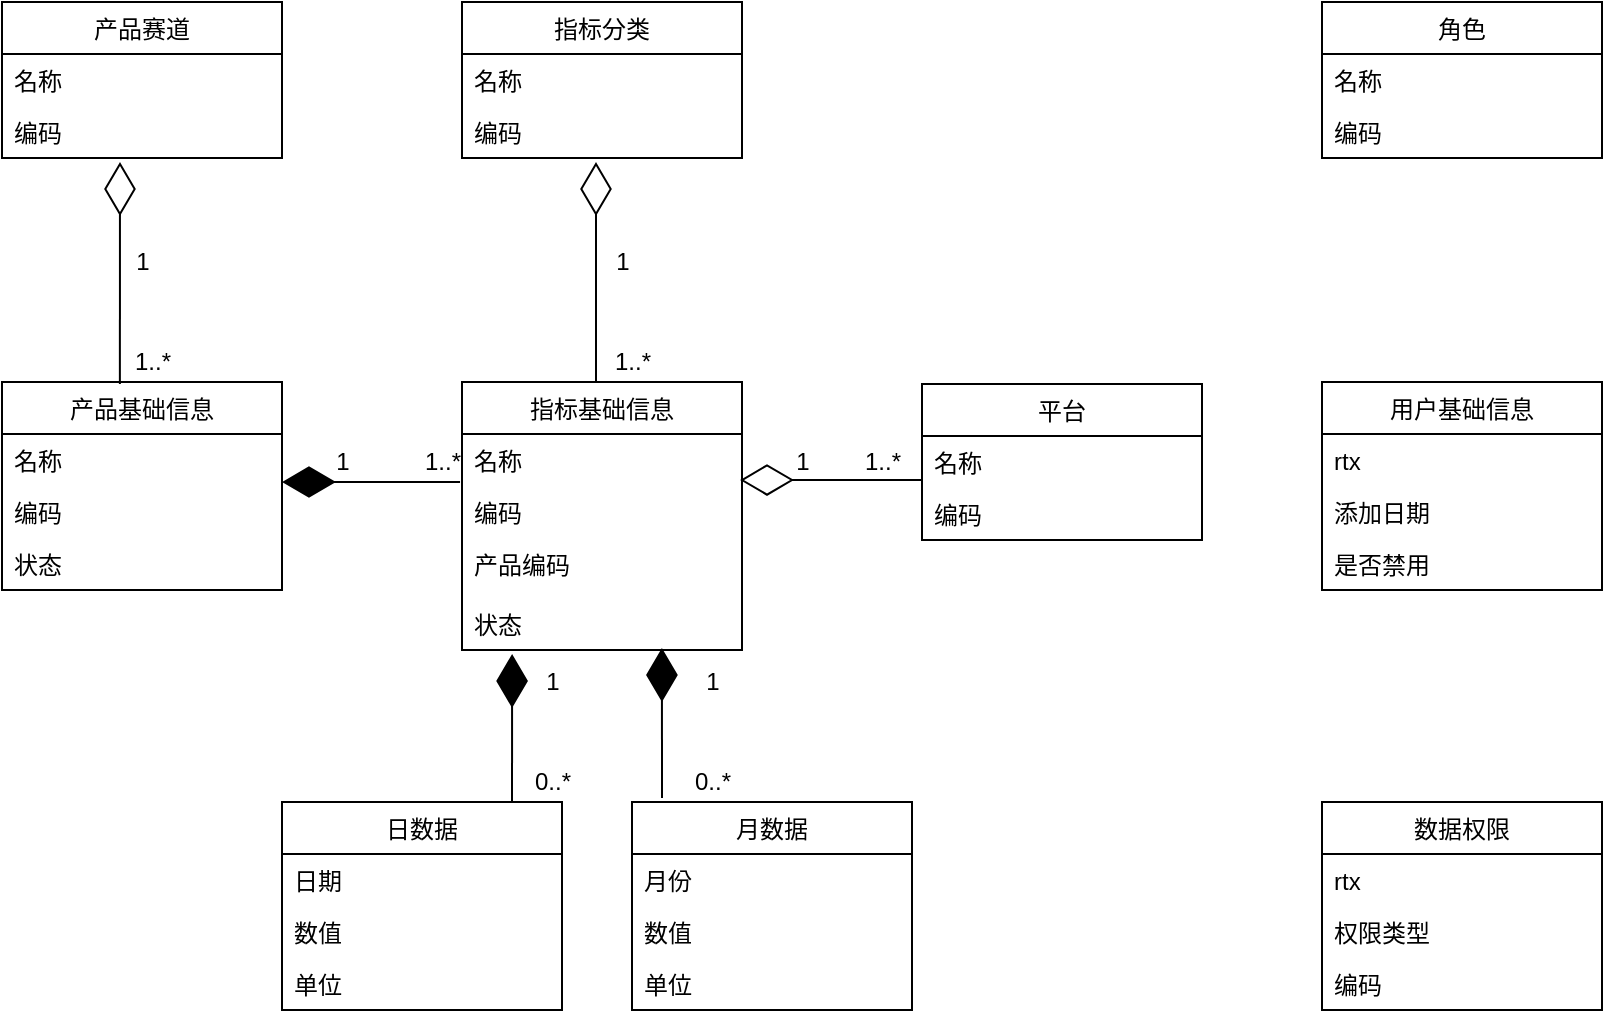 <mxfile version="14.9.9" type="github">
  <diagram id="4ZJ0vDUUfTBXr_d-hYEK" name="Page-1">
    <mxGraphModel dx="1298" dy="748" grid="1" gridSize="10" guides="1" tooltips="1" connect="1" arrows="1" fold="1" page="1" pageScale="1" pageWidth="827" pageHeight="1169" math="0" shadow="0">
      <root>
        <mxCell id="0" />
        <mxCell id="1" parent="0" />
        <mxCell id="1pAz7i3gaedMpaVAOuG8-1" value="指标基础信息" style="swimlane;fontStyle=0;childLayout=stackLayout;horizontal=1;startSize=26;fillColor=none;horizontalStack=0;resizeParent=1;resizeParentMax=0;resizeLast=0;collapsible=1;marginBottom=0;" vertex="1" parent="1">
          <mxGeometry x="330" y="390" width="140" height="134" as="geometry">
            <mxRectangle x="330" y="390" width="100" height="26" as="alternateBounds" />
          </mxGeometry>
        </mxCell>
        <mxCell id="1pAz7i3gaedMpaVAOuG8-2" value="名称" style="text;strokeColor=none;fillColor=none;align=left;verticalAlign=top;spacingLeft=4;spacingRight=4;overflow=hidden;rotatable=0;points=[[0,0.5],[1,0.5]];portConstraint=eastwest;" vertex="1" parent="1pAz7i3gaedMpaVAOuG8-1">
          <mxGeometry y="26" width="140" height="26" as="geometry" />
        </mxCell>
        <mxCell id="1pAz7i3gaedMpaVAOuG8-3" value="编码" style="text;strokeColor=none;fillColor=none;align=left;verticalAlign=top;spacingLeft=4;spacingRight=4;overflow=hidden;rotatable=0;points=[[0,0.5],[1,0.5]];portConstraint=eastwest;" vertex="1" parent="1pAz7i3gaedMpaVAOuG8-1">
          <mxGeometry y="52" width="140" height="26" as="geometry" />
        </mxCell>
        <mxCell id="1pAz7i3gaedMpaVAOuG8-4" value="产品编码" style="text;strokeColor=none;align=left;verticalAlign=top;spacingLeft=4;spacingRight=4;overflow=hidden;rotatable=0;points=[[0,0.5],[1,0.5]];portConstraint=eastwest;" vertex="1" parent="1pAz7i3gaedMpaVAOuG8-1">
          <mxGeometry y="78" width="140" height="30" as="geometry" />
        </mxCell>
        <mxCell id="1pAz7i3gaedMpaVAOuG8-85" value="状态" style="text;strokeColor=none;fillColor=none;align=left;verticalAlign=top;spacingLeft=4;spacingRight=4;overflow=hidden;rotatable=0;points=[[0,0.5],[1,0.5]];portConstraint=eastwest;" vertex="1" parent="1pAz7i3gaedMpaVAOuG8-1">
          <mxGeometry y="108" width="140" height="26" as="geometry" />
        </mxCell>
        <mxCell id="1pAz7i3gaedMpaVAOuG8-9" value="指标分类" style="swimlane;fontStyle=0;childLayout=stackLayout;horizontal=1;startSize=26;fillColor=none;horizontalStack=0;resizeParent=1;resizeParentMax=0;resizeLast=0;collapsible=1;marginBottom=0;" vertex="1" parent="1">
          <mxGeometry x="330" y="200" width="140" height="78" as="geometry" />
        </mxCell>
        <mxCell id="1pAz7i3gaedMpaVAOuG8-10" value="名称" style="text;strokeColor=none;fillColor=none;align=left;verticalAlign=top;spacingLeft=4;spacingRight=4;overflow=hidden;rotatable=0;points=[[0,0.5],[1,0.5]];portConstraint=eastwest;" vertex="1" parent="1pAz7i3gaedMpaVAOuG8-9">
          <mxGeometry y="26" width="140" height="26" as="geometry" />
        </mxCell>
        <mxCell id="1pAz7i3gaedMpaVAOuG8-11" value="编码" style="text;strokeColor=none;fillColor=none;align=left;verticalAlign=top;spacingLeft=4;spacingRight=4;overflow=hidden;rotatable=0;points=[[0,0.5],[1,0.5]];portConstraint=eastwest;" vertex="1" parent="1pAz7i3gaedMpaVAOuG8-9">
          <mxGeometry y="52" width="140" height="26" as="geometry" />
        </mxCell>
        <mxCell id="1pAz7i3gaedMpaVAOuG8-13" value="产品基础信息" style="swimlane;fontStyle=0;childLayout=stackLayout;horizontal=1;startSize=26;fillColor=none;horizontalStack=0;resizeParent=1;resizeParentMax=0;resizeLast=0;collapsible=1;marginBottom=0;" vertex="1" parent="1">
          <mxGeometry x="100" y="390" width="140" height="104" as="geometry" />
        </mxCell>
        <mxCell id="1pAz7i3gaedMpaVAOuG8-14" value="名称" style="text;strokeColor=none;fillColor=none;align=left;verticalAlign=top;spacingLeft=4;spacingRight=4;overflow=hidden;rotatable=0;points=[[0,0.5],[1,0.5]];portConstraint=eastwest;" vertex="1" parent="1pAz7i3gaedMpaVAOuG8-13">
          <mxGeometry y="26" width="140" height="26" as="geometry" />
        </mxCell>
        <mxCell id="1pAz7i3gaedMpaVAOuG8-15" value="编码" style="text;strokeColor=none;fillColor=none;align=left;verticalAlign=top;spacingLeft=4;spacingRight=4;overflow=hidden;rotatable=0;points=[[0,0.5],[1,0.5]];portConstraint=eastwest;" vertex="1" parent="1pAz7i3gaedMpaVAOuG8-13">
          <mxGeometry y="52" width="140" height="26" as="geometry" />
        </mxCell>
        <mxCell id="1pAz7i3gaedMpaVAOuG8-16" value="状态" style="text;strokeColor=none;fillColor=none;align=left;verticalAlign=top;spacingLeft=4;spacingRight=4;overflow=hidden;rotatable=0;points=[[0,0.5],[1,0.5]];portConstraint=eastwest;" vertex="1" parent="1pAz7i3gaedMpaVAOuG8-13">
          <mxGeometry y="78" width="140" height="26" as="geometry" />
        </mxCell>
        <mxCell id="1pAz7i3gaedMpaVAOuG8-17" value="产品赛道" style="swimlane;fontStyle=0;childLayout=stackLayout;horizontal=1;startSize=26;fillColor=none;horizontalStack=0;resizeParent=1;resizeParentMax=0;resizeLast=0;collapsible=1;marginBottom=0;" vertex="1" parent="1">
          <mxGeometry x="100" y="200" width="140" height="78" as="geometry" />
        </mxCell>
        <mxCell id="1pAz7i3gaedMpaVAOuG8-18" value="名称" style="text;strokeColor=none;fillColor=none;align=left;verticalAlign=top;spacingLeft=4;spacingRight=4;overflow=hidden;rotatable=0;points=[[0,0.5],[1,0.5]];portConstraint=eastwest;" vertex="1" parent="1pAz7i3gaedMpaVAOuG8-17">
          <mxGeometry y="26" width="140" height="26" as="geometry" />
        </mxCell>
        <mxCell id="1pAz7i3gaedMpaVAOuG8-19" value="编码" style="text;strokeColor=none;fillColor=none;align=left;verticalAlign=top;spacingLeft=4;spacingRight=4;overflow=hidden;rotatable=0;points=[[0,0.5],[1,0.5]];portConstraint=eastwest;" vertex="1" parent="1pAz7i3gaedMpaVAOuG8-17">
          <mxGeometry y="52" width="140" height="26" as="geometry" />
        </mxCell>
        <mxCell id="1pAz7i3gaedMpaVAOuG8-21" value="" style="endArrow=diamondThin;endFill=0;endSize=24;html=1;" edge="1" parent="1">
          <mxGeometry width="160" relative="1" as="geometry">
            <mxPoint x="397" y="390" as="sourcePoint" />
            <mxPoint x="397" y="280" as="targetPoint" />
          </mxGeometry>
        </mxCell>
        <mxCell id="1pAz7i3gaedMpaVAOuG8-22" value="" style="endArrow=diamondThin;endFill=0;endSize=24;html=1;exitX=0.421;exitY=0.01;exitDx=0;exitDy=0;exitPerimeter=0;" edge="1" parent="1" source="1pAz7i3gaedMpaVAOuG8-13">
          <mxGeometry width="160" relative="1" as="geometry">
            <mxPoint x="188" y="390" as="sourcePoint" />
            <mxPoint x="159" y="280" as="targetPoint" />
          </mxGeometry>
        </mxCell>
        <mxCell id="1pAz7i3gaedMpaVAOuG8-23" value="用户基础信息" style="swimlane;fontStyle=0;childLayout=stackLayout;horizontal=1;startSize=26;fillColor=none;horizontalStack=0;resizeParent=1;resizeParentMax=0;resizeLast=0;collapsible=1;marginBottom=0;" vertex="1" parent="1">
          <mxGeometry x="760" y="390" width="140" height="104" as="geometry" />
        </mxCell>
        <mxCell id="1pAz7i3gaedMpaVAOuG8-24" value="rtx" style="text;strokeColor=none;fillColor=none;align=left;verticalAlign=top;spacingLeft=4;spacingRight=4;overflow=hidden;rotatable=0;points=[[0,0.5],[1,0.5]];portConstraint=eastwest;" vertex="1" parent="1pAz7i3gaedMpaVAOuG8-23">
          <mxGeometry y="26" width="140" height="26" as="geometry" />
        </mxCell>
        <mxCell id="1pAz7i3gaedMpaVAOuG8-25" value="添加日期" style="text;strokeColor=none;fillColor=none;align=left;verticalAlign=top;spacingLeft=4;spacingRight=4;overflow=hidden;rotatable=0;points=[[0,0.5],[1,0.5]];portConstraint=eastwest;" vertex="1" parent="1pAz7i3gaedMpaVAOuG8-23">
          <mxGeometry y="52" width="140" height="26" as="geometry" />
        </mxCell>
        <mxCell id="1pAz7i3gaedMpaVAOuG8-26" value="是否禁用" style="text;strokeColor=none;fillColor=none;align=left;verticalAlign=top;spacingLeft=4;spacingRight=4;overflow=hidden;rotatable=0;points=[[0,0.5],[1,0.5]];portConstraint=eastwest;" vertex="1" parent="1pAz7i3gaedMpaVAOuG8-23">
          <mxGeometry y="78" width="140" height="26" as="geometry" />
        </mxCell>
        <mxCell id="1pAz7i3gaedMpaVAOuG8-27" value="角色" style="swimlane;fontStyle=0;childLayout=stackLayout;horizontal=1;startSize=26;fillColor=none;horizontalStack=0;resizeParent=1;resizeParentMax=0;resizeLast=0;collapsible=1;marginBottom=0;" vertex="1" parent="1">
          <mxGeometry x="760" y="200" width="140" height="78" as="geometry" />
        </mxCell>
        <mxCell id="1pAz7i3gaedMpaVAOuG8-28" value="名称" style="text;strokeColor=none;fillColor=none;align=left;verticalAlign=top;spacingLeft=4;spacingRight=4;overflow=hidden;rotatable=0;points=[[0,0.5],[1,0.5]];portConstraint=eastwest;" vertex="1" parent="1pAz7i3gaedMpaVAOuG8-27">
          <mxGeometry y="26" width="140" height="26" as="geometry" />
        </mxCell>
        <mxCell id="1pAz7i3gaedMpaVAOuG8-29" value="编码" style="text;strokeColor=none;fillColor=none;align=left;verticalAlign=top;spacingLeft=4;spacingRight=4;overflow=hidden;rotatable=0;points=[[0,0.5],[1,0.5]];portConstraint=eastwest;" vertex="1" parent="1pAz7i3gaedMpaVAOuG8-27">
          <mxGeometry y="52" width="140" height="26" as="geometry" />
        </mxCell>
        <mxCell id="1pAz7i3gaedMpaVAOuG8-31" value="日数据" style="swimlane;fontStyle=0;childLayout=stackLayout;horizontal=1;startSize=26;fillColor=none;horizontalStack=0;resizeParent=1;resizeParentMax=0;resizeLast=0;collapsible=1;marginBottom=0;" vertex="1" parent="1">
          <mxGeometry x="240" y="600" width="140" height="104" as="geometry" />
        </mxCell>
        <mxCell id="1pAz7i3gaedMpaVAOuG8-32" value="日期" style="text;strokeColor=none;fillColor=none;align=left;verticalAlign=top;spacingLeft=4;spacingRight=4;overflow=hidden;rotatable=0;points=[[0,0.5],[1,0.5]];portConstraint=eastwest;" vertex="1" parent="1pAz7i3gaedMpaVAOuG8-31">
          <mxGeometry y="26" width="140" height="26" as="geometry" />
        </mxCell>
        <mxCell id="1pAz7i3gaedMpaVAOuG8-33" value="数值" style="text;strokeColor=none;fillColor=none;align=left;verticalAlign=top;spacingLeft=4;spacingRight=4;overflow=hidden;rotatable=0;points=[[0,0.5],[1,0.5]];portConstraint=eastwest;" vertex="1" parent="1pAz7i3gaedMpaVAOuG8-31">
          <mxGeometry y="52" width="140" height="26" as="geometry" />
        </mxCell>
        <mxCell id="1pAz7i3gaedMpaVAOuG8-34" value="单位" style="text;strokeColor=none;fillColor=none;align=left;verticalAlign=top;spacingLeft=4;spacingRight=4;overflow=hidden;rotatable=0;points=[[0,0.5],[1,0.5]];portConstraint=eastwest;" vertex="1" parent="1pAz7i3gaedMpaVAOuG8-31">
          <mxGeometry y="78" width="140" height="26" as="geometry" />
        </mxCell>
        <mxCell id="1pAz7i3gaedMpaVAOuG8-35" value="月数据" style="swimlane;fontStyle=0;childLayout=stackLayout;horizontal=1;startSize=26;fillColor=none;horizontalStack=0;resizeParent=1;resizeParentMax=0;resizeLast=0;collapsible=1;marginBottom=0;" vertex="1" parent="1">
          <mxGeometry x="415" y="600" width="140" height="104" as="geometry" />
        </mxCell>
        <mxCell id="1pAz7i3gaedMpaVAOuG8-36" value="月份" style="text;strokeColor=none;fillColor=none;align=left;verticalAlign=top;spacingLeft=4;spacingRight=4;overflow=hidden;rotatable=0;points=[[0,0.5],[1,0.5]];portConstraint=eastwest;" vertex="1" parent="1pAz7i3gaedMpaVAOuG8-35">
          <mxGeometry y="26" width="140" height="26" as="geometry" />
        </mxCell>
        <mxCell id="1pAz7i3gaedMpaVAOuG8-37" value="数值" style="text;strokeColor=none;fillColor=none;align=left;verticalAlign=top;spacingLeft=4;spacingRight=4;overflow=hidden;rotatable=0;points=[[0,0.5],[1,0.5]];portConstraint=eastwest;" vertex="1" parent="1pAz7i3gaedMpaVAOuG8-35">
          <mxGeometry y="52" width="140" height="26" as="geometry" />
        </mxCell>
        <mxCell id="1pAz7i3gaedMpaVAOuG8-38" value="单位" style="text;strokeColor=none;fillColor=none;align=left;verticalAlign=top;spacingLeft=4;spacingRight=4;overflow=hidden;rotatable=0;points=[[0,0.5],[1,0.5]];portConstraint=eastwest;" vertex="1" parent="1pAz7i3gaedMpaVAOuG8-35">
          <mxGeometry y="78" width="140" height="26" as="geometry" />
        </mxCell>
        <mxCell id="1pAz7i3gaedMpaVAOuG8-39" value="" style="endArrow=diamondThin;endFill=1;endSize=24;html=1;entryX=0.179;entryY=1.077;entryDx=0;entryDy=0;entryPerimeter=0;" edge="1" parent="1" target="1pAz7i3gaedMpaVAOuG8-85">
          <mxGeometry width="160" relative="1" as="geometry">
            <mxPoint x="355" y="600" as="sourcePoint" />
            <mxPoint x="360" y="550" as="targetPoint" />
          </mxGeometry>
        </mxCell>
        <mxCell id="1pAz7i3gaedMpaVAOuG8-40" value="" style="endArrow=diamondThin;endFill=1;endSize=24;html=1;entryX=0.714;entryY=0.962;entryDx=0;entryDy=0;entryPerimeter=0;" edge="1" parent="1" target="1pAz7i3gaedMpaVAOuG8-85">
          <mxGeometry width="160" relative="1" as="geometry">
            <mxPoint x="430" y="598" as="sourcePoint" />
            <mxPoint x="449" y="530" as="targetPoint" />
            <Array as="points" />
          </mxGeometry>
        </mxCell>
        <mxCell id="1pAz7i3gaedMpaVAOuG8-41" value="数据权限" style="swimlane;fontStyle=0;childLayout=stackLayout;horizontal=1;startSize=26;fillColor=none;horizontalStack=0;resizeParent=1;resizeParentMax=0;resizeLast=0;collapsible=1;marginBottom=0;" vertex="1" parent="1">
          <mxGeometry x="760" y="600" width="140" height="104" as="geometry" />
        </mxCell>
        <mxCell id="1pAz7i3gaedMpaVAOuG8-42" value="rtx" style="text;strokeColor=none;fillColor=none;align=left;verticalAlign=top;spacingLeft=4;spacingRight=4;overflow=hidden;rotatable=0;points=[[0,0.5],[1,0.5]];portConstraint=eastwest;" vertex="1" parent="1pAz7i3gaedMpaVAOuG8-41">
          <mxGeometry y="26" width="140" height="26" as="geometry" />
        </mxCell>
        <mxCell id="1pAz7i3gaedMpaVAOuG8-43" value="权限类型" style="text;strokeColor=none;fillColor=none;align=left;verticalAlign=top;spacingLeft=4;spacingRight=4;overflow=hidden;rotatable=0;points=[[0,0.5],[1,0.5]];portConstraint=eastwest;" vertex="1" parent="1pAz7i3gaedMpaVAOuG8-41">
          <mxGeometry y="52" width="140" height="26" as="geometry" />
        </mxCell>
        <mxCell id="1pAz7i3gaedMpaVAOuG8-44" value="编码" style="text;strokeColor=none;fillColor=none;align=left;verticalAlign=top;spacingLeft=4;spacingRight=4;overflow=hidden;rotatable=0;points=[[0,0.5],[1,0.5]];portConstraint=eastwest;" vertex="1" parent="1pAz7i3gaedMpaVAOuG8-41">
          <mxGeometry y="78" width="140" height="26" as="geometry" />
        </mxCell>
        <mxCell id="1pAz7i3gaedMpaVAOuG8-51" value="1" style="text;html=1;align=center;verticalAlign=middle;resizable=0;points=[];autosize=1;strokeColor=none;" vertex="1" parent="1">
          <mxGeometry x="160" y="320" width="20" height="20" as="geometry" />
        </mxCell>
        <mxCell id="1pAz7i3gaedMpaVAOuG8-52" value="1..*" style="text;html=1;align=center;verticalAlign=middle;resizable=0;points=[];autosize=1;strokeColor=none;" vertex="1" parent="1">
          <mxGeometry x="160" y="370" width="30" height="20" as="geometry" />
        </mxCell>
        <mxCell id="1pAz7i3gaedMpaVAOuG8-53" value="1" style="text;html=1;align=center;verticalAlign=middle;resizable=0;points=[];autosize=1;strokeColor=none;" vertex="1" parent="1">
          <mxGeometry x="400" y="320" width="20" height="20" as="geometry" />
        </mxCell>
        <mxCell id="1pAz7i3gaedMpaVAOuG8-54" value="1..*" style="text;html=1;align=center;verticalAlign=middle;resizable=0;points=[];autosize=1;strokeColor=none;" vertex="1" parent="1">
          <mxGeometry x="400" y="370" width="30" height="20" as="geometry" />
        </mxCell>
        <mxCell id="1pAz7i3gaedMpaVAOuG8-56" value="1" style="text;html=1;align=center;verticalAlign=middle;resizable=0;points=[];autosize=1;strokeColor=none;" vertex="1" parent="1">
          <mxGeometry x="365" y="530" width="20" height="20" as="geometry" />
        </mxCell>
        <mxCell id="1pAz7i3gaedMpaVAOuG8-57" value="0..*" style="text;html=1;align=center;verticalAlign=middle;resizable=0;points=[];autosize=1;strokeColor=none;" vertex="1" parent="1">
          <mxGeometry x="360" y="580" width="30" height="20" as="geometry" />
        </mxCell>
        <mxCell id="1pAz7i3gaedMpaVAOuG8-58" value="1" style="text;html=1;align=center;verticalAlign=middle;resizable=0;points=[];autosize=1;strokeColor=none;" vertex="1" parent="1">
          <mxGeometry x="445" y="530" width="20" height="20" as="geometry" />
        </mxCell>
        <mxCell id="1pAz7i3gaedMpaVAOuG8-59" value="0..*" style="text;html=1;align=center;verticalAlign=middle;resizable=0;points=[];autosize=1;strokeColor=none;" vertex="1" parent="1">
          <mxGeometry x="440" y="580" width="30" height="20" as="geometry" />
        </mxCell>
        <mxCell id="1pAz7i3gaedMpaVAOuG8-69" value="平台" style="swimlane;fontStyle=0;childLayout=stackLayout;horizontal=1;startSize=26;fillColor=none;horizontalStack=0;resizeParent=1;resizeParentMax=0;resizeLast=0;collapsible=1;marginBottom=0;" vertex="1" parent="1">
          <mxGeometry x="560" y="391" width="140" height="78" as="geometry" />
        </mxCell>
        <mxCell id="1pAz7i3gaedMpaVAOuG8-70" value="名称" style="text;strokeColor=none;fillColor=none;align=left;verticalAlign=top;spacingLeft=4;spacingRight=4;overflow=hidden;rotatable=0;points=[[0,0.5],[1,0.5]];portConstraint=eastwest;" vertex="1" parent="1pAz7i3gaedMpaVAOuG8-69">
          <mxGeometry y="26" width="140" height="26" as="geometry" />
        </mxCell>
        <mxCell id="1pAz7i3gaedMpaVAOuG8-71" value="编码" style="text;strokeColor=none;fillColor=none;align=left;verticalAlign=top;spacingLeft=4;spacingRight=4;overflow=hidden;rotatable=0;points=[[0,0.5],[1,0.5]];portConstraint=eastwest;" vertex="1" parent="1pAz7i3gaedMpaVAOuG8-69">
          <mxGeometry y="52" width="140" height="26" as="geometry" />
        </mxCell>
        <mxCell id="1pAz7i3gaedMpaVAOuG8-73" value="" style="endArrow=diamondThin;endFill=1;endSize=24;html=1;exitX=-0.007;exitY=0.923;exitDx=0;exitDy=0;exitPerimeter=0;" edge="1" parent="1" source="1pAz7i3gaedMpaVAOuG8-2">
          <mxGeometry width="160" relative="1" as="geometry">
            <mxPoint x="330" y="420" as="sourcePoint" />
            <mxPoint x="240" y="440" as="targetPoint" />
          </mxGeometry>
        </mxCell>
        <mxCell id="1pAz7i3gaedMpaVAOuG8-74" value="1" style="text;html=1;align=center;verticalAlign=middle;resizable=0;points=[];autosize=1;strokeColor=none;" vertex="1" parent="1">
          <mxGeometry x="260" y="420" width="20" height="20" as="geometry" />
        </mxCell>
        <mxCell id="1pAz7i3gaedMpaVAOuG8-75" value="1..*" style="text;html=1;align=center;verticalAlign=middle;resizable=0;points=[];autosize=1;strokeColor=none;" vertex="1" parent="1">
          <mxGeometry x="305" y="420" width="30" height="20" as="geometry" />
        </mxCell>
        <mxCell id="1pAz7i3gaedMpaVAOuG8-80" value="" style="endArrow=diamondThin;endFill=0;endSize=24;html=1;entryX=0.993;entryY=0.885;entryDx=0;entryDy=0;entryPerimeter=0;" edge="1" parent="1" target="1pAz7i3gaedMpaVAOuG8-2">
          <mxGeometry width="160" relative="1" as="geometry">
            <mxPoint x="560" y="439" as="sourcePoint" />
            <mxPoint x="407.06" y="314" as="targetPoint" />
          </mxGeometry>
        </mxCell>
        <mxCell id="1pAz7i3gaedMpaVAOuG8-81" value="1" style="text;html=1;align=center;verticalAlign=middle;resizable=0;points=[];autosize=1;strokeColor=none;" vertex="1" parent="1">
          <mxGeometry x="490" y="420" width="20" height="20" as="geometry" />
        </mxCell>
        <mxCell id="1pAz7i3gaedMpaVAOuG8-82" value="1..*" style="text;html=1;align=center;verticalAlign=middle;resizable=0;points=[];autosize=1;strokeColor=none;" vertex="1" parent="1">
          <mxGeometry x="525" y="420" width="30" height="20" as="geometry" />
        </mxCell>
      </root>
    </mxGraphModel>
  </diagram>
</mxfile>
